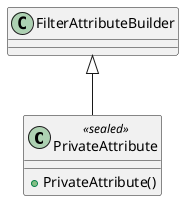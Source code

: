 @startuml
class PrivateAttribute <<sealed>> {
    + PrivateAttribute()
}
FilterAttributeBuilder <|-- PrivateAttribute
@enduml

